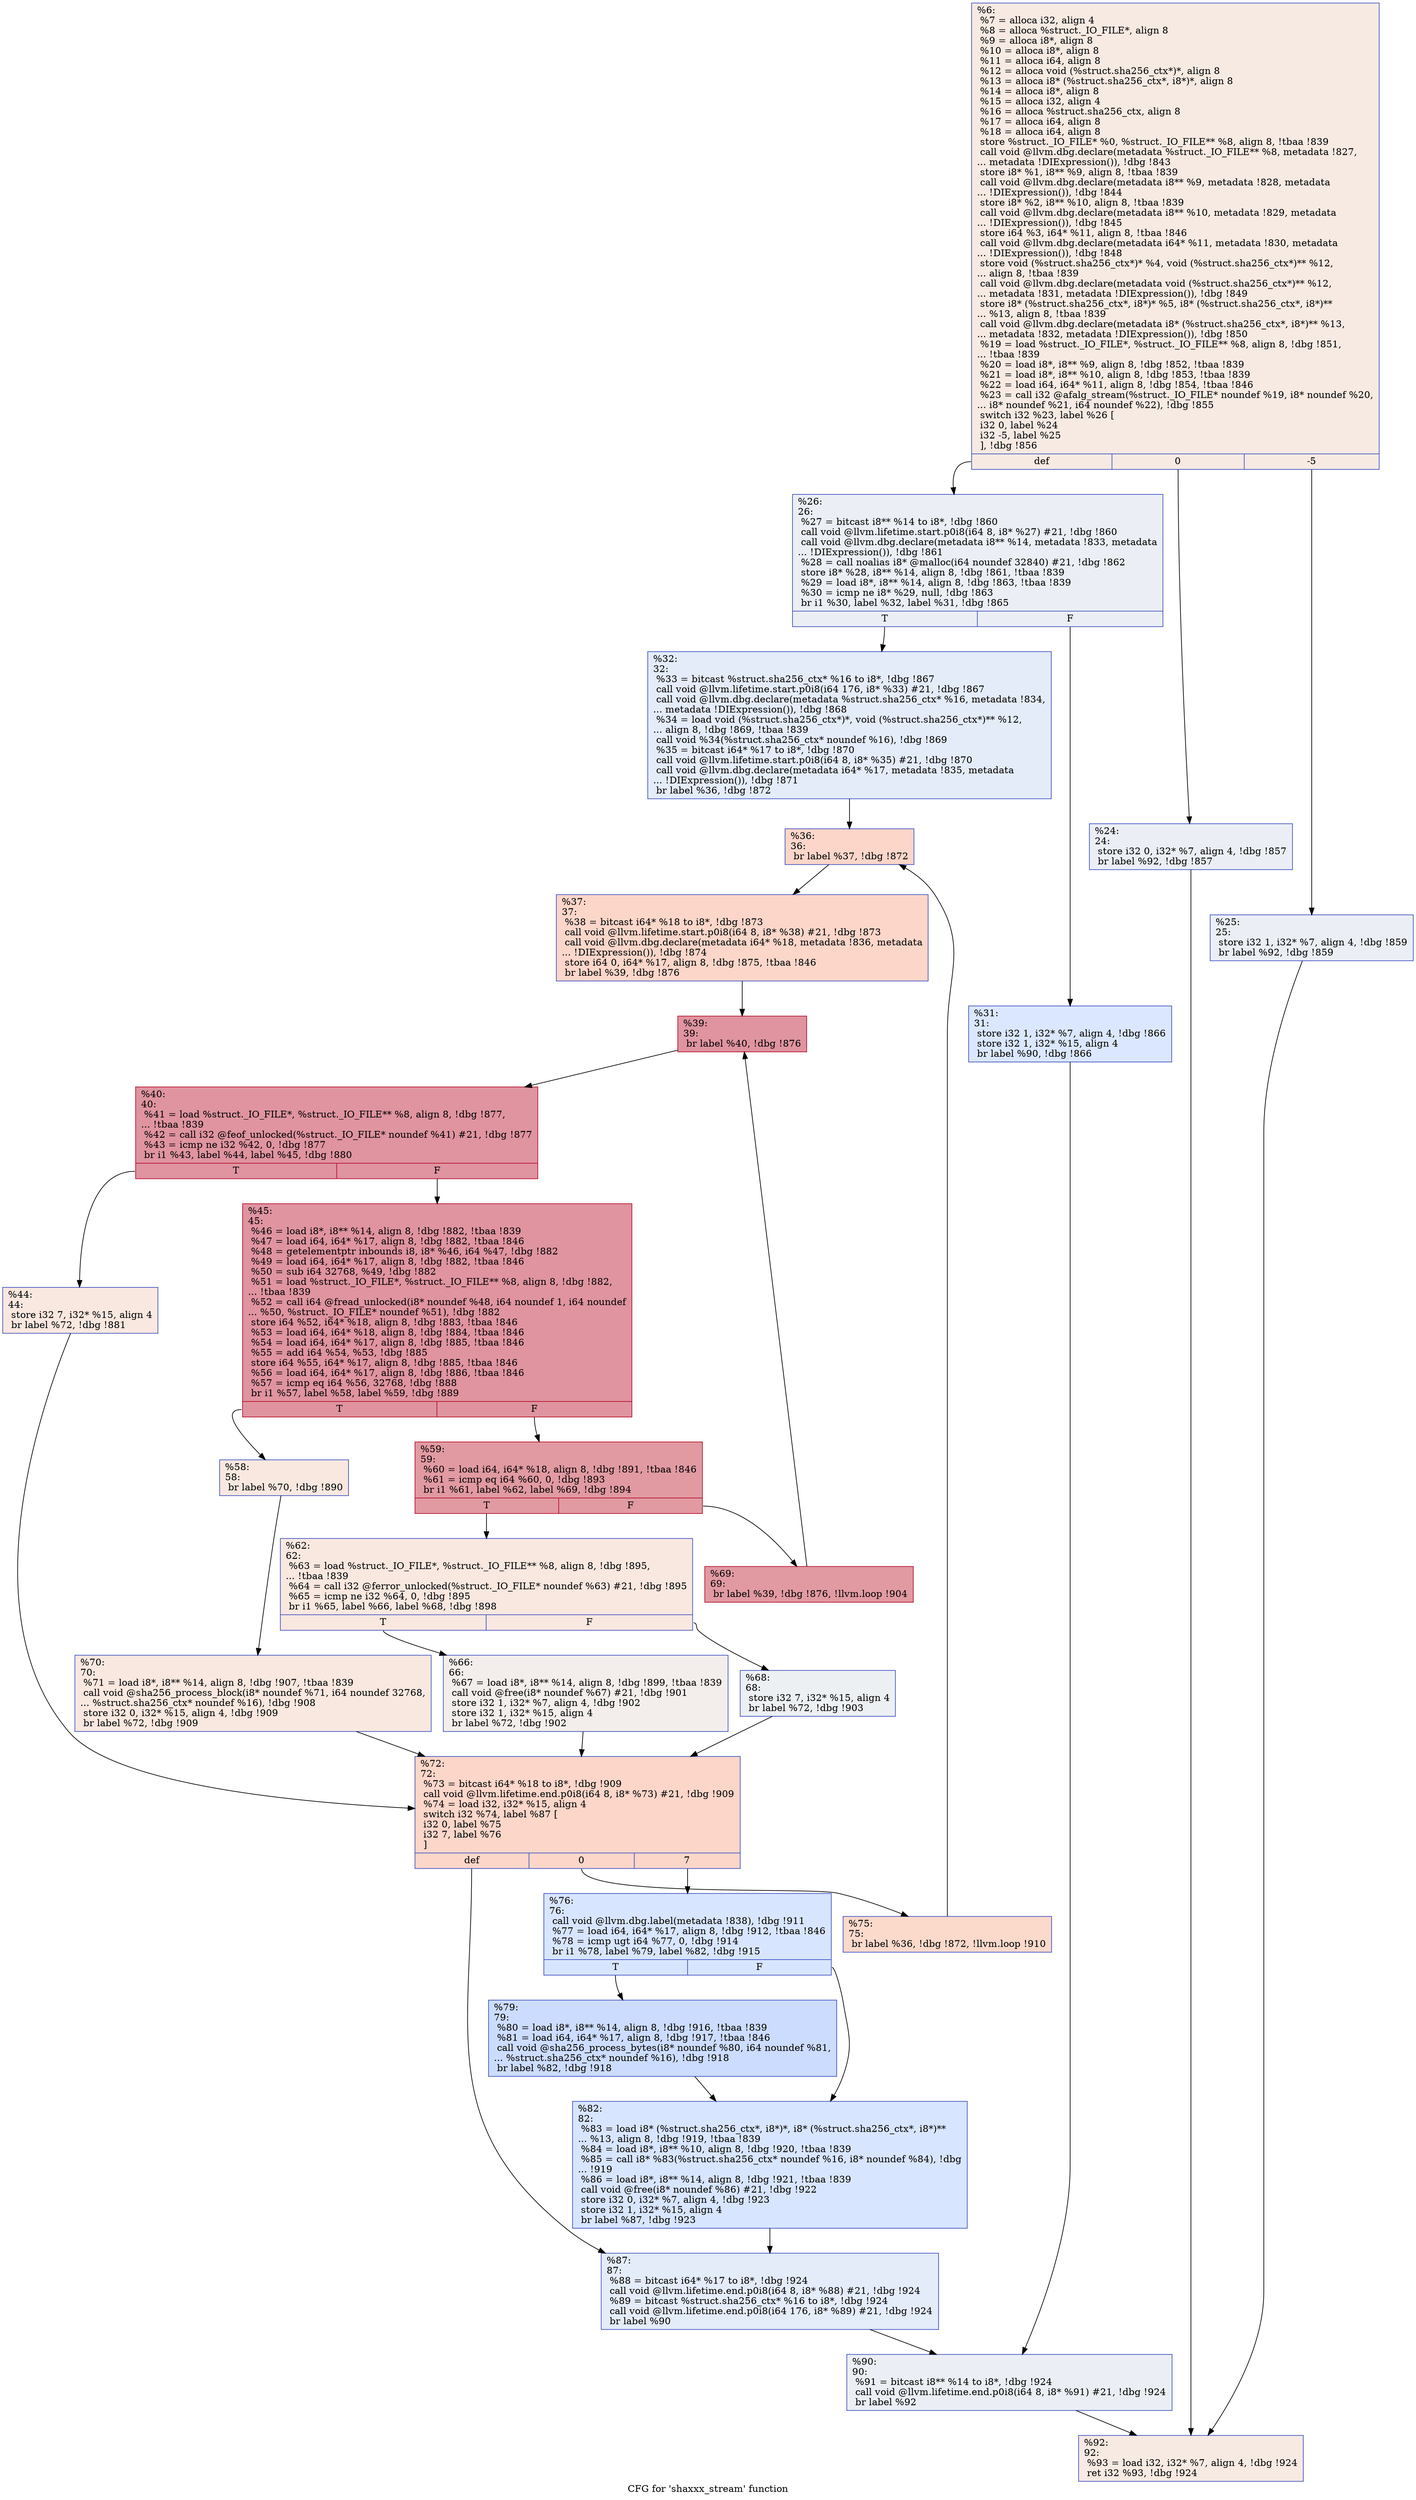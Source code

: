 digraph "CFG for 'shaxxx_stream' function" {
	label="CFG for 'shaxxx_stream' function";

	Node0xec1830 [shape=record,color="#3d50c3ff", style=filled, fillcolor="#eed0c070",label="{%6:\l  %7 = alloca i32, align 4\l  %8 = alloca %struct._IO_FILE*, align 8\l  %9 = alloca i8*, align 8\l  %10 = alloca i8*, align 8\l  %11 = alloca i64, align 8\l  %12 = alloca void (%struct.sha256_ctx*)*, align 8\l  %13 = alloca i8* (%struct.sha256_ctx*, i8*)*, align 8\l  %14 = alloca i8*, align 8\l  %15 = alloca i32, align 4\l  %16 = alloca %struct.sha256_ctx, align 8\l  %17 = alloca i64, align 8\l  %18 = alloca i64, align 8\l  store %struct._IO_FILE* %0, %struct._IO_FILE** %8, align 8, !tbaa !839\l  call void @llvm.dbg.declare(metadata %struct._IO_FILE** %8, metadata !827,\l... metadata !DIExpression()), !dbg !843\l  store i8* %1, i8** %9, align 8, !tbaa !839\l  call void @llvm.dbg.declare(metadata i8** %9, metadata !828, metadata\l... !DIExpression()), !dbg !844\l  store i8* %2, i8** %10, align 8, !tbaa !839\l  call void @llvm.dbg.declare(metadata i8** %10, metadata !829, metadata\l... !DIExpression()), !dbg !845\l  store i64 %3, i64* %11, align 8, !tbaa !846\l  call void @llvm.dbg.declare(metadata i64* %11, metadata !830, metadata\l... !DIExpression()), !dbg !848\l  store void (%struct.sha256_ctx*)* %4, void (%struct.sha256_ctx*)** %12,\l... align 8, !tbaa !839\l  call void @llvm.dbg.declare(metadata void (%struct.sha256_ctx*)** %12,\l... metadata !831, metadata !DIExpression()), !dbg !849\l  store i8* (%struct.sha256_ctx*, i8*)* %5, i8* (%struct.sha256_ctx*, i8*)**\l... %13, align 8, !tbaa !839\l  call void @llvm.dbg.declare(metadata i8* (%struct.sha256_ctx*, i8*)** %13,\l... metadata !832, metadata !DIExpression()), !dbg !850\l  %19 = load %struct._IO_FILE*, %struct._IO_FILE** %8, align 8, !dbg !851,\l... !tbaa !839\l  %20 = load i8*, i8** %9, align 8, !dbg !852, !tbaa !839\l  %21 = load i8*, i8** %10, align 8, !dbg !853, !tbaa !839\l  %22 = load i64, i64* %11, align 8, !dbg !854, !tbaa !846\l  %23 = call i32 @afalg_stream(%struct._IO_FILE* noundef %19, i8* noundef %20,\l... i8* noundef %21, i64 noundef %22), !dbg !855\l  switch i32 %23, label %26 [\l    i32 0, label %24\l    i32 -5, label %25\l  ], !dbg !856\l|{<s0>def|<s1>0|<s2>-5}}"];
	Node0xec1830:s0 -> Node0xec23b0;
	Node0xec1830:s1 -> Node0xec2310;
	Node0xec1830:s2 -> Node0xec2360;
	Node0xec2310 [shape=record,color="#3d50c3ff", style=filled, fillcolor="#d1dae970",label="{%24:\l24:                                               \l  store i32 0, i32* %7, align 4, !dbg !857\l  br label %92, !dbg !857\l}"];
	Node0xec2310 -> Node0xec2ae0;
	Node0xec2360 [shape=record,color="#3d50c3ff", style=filled, fillcolor="#d1dae970",label="{%25:\l25:                                               \l  store i32 1, i32* %7, align 4, !dbg !859\l  br label %92, !dbg !859\l}"];
	Node0xec2360 -> Node0xec2ae0;
	Node0xec23b0 [shape=record,color="#3d50c3ff", style=filled, fillcolor="#d1dae970",label="{%26:\l26:                                               \l  %27 = bitcast i8** %14 to i8*, !dbg !860\l  call void @llvm.lifetime.start.p0i8(i64 8, i8* %27) #21, !dbg !860\l  call void @llvm.dbg.declare(metadata i8** %14, metadata !833, metadata\l... !DIExpression()), !dbg !861\l  %28 = call noalias i8* @malloc(i64 noundef 32840) #21, !dbg !862\l  store i8* %28, i8** %14, align 8, !dbg !861, !tbaa !839\l  %29 = load i8*, i8** %14, align 8, !dbg !863, !tbaa !839\l  %30 = icmp ne i8* %29, null, !dbg !863\l  br i1 %30, label %32, label %31, !dbg !865\l|{<s0>T|<s1>F}}"];
	Node0xec23b0:s0 -> Node0xec2450;
	Node0xec23b0:s1 -> Node0xec2400;
	Node0xec2400 [shape=record,color="#3d50c3ff", style=filled, fillcolor="#aec9fc70",label="{%31:\l31:                                               \l  store i32 1, i32* %7, align 4, !dbg !866\l  store i32 1, i32* %15, align 4\l  br label %90, !dbg !866\l}"];
	Node0xec2400 -> Node0xec2a90;
	Node0xec2450 [shape=record,color="#3d50c3ff", style=filled, fillcolor="#c1d4f470",label="{%32:\l32:                                               \l  %33 = bitcast %struct.sha256_ctx* %16 to i8*, !dbg !867\l  call void @llvm.lifetime.start.p0i8(i64 176, i8* %33) #21, !dbg !867\l  call void @llvm.dbg.declare(metadata %struct.sha256_ctx* %16, metadata !834,\l... metadata !DIExpression()), !dbg !868\l  %34 = load void (%struct.sha256_ctx*)*, void (%struct.sha256_ctx*)** %12,\l... align 8, !dbg !869, !tbaa !839\l  call void %34(%struct.sha256_ctx* noundef %16), !dbg !869\l  %35 = bitcast i64* %17 to i8*, !dbg !870\l  call void @llvm.lifetime.start.p0i8(i64 8, i8* %35) #21, !dbg !870\l  call void @llvm.dbg.declare(metadata i64* %17, metadata !835, metadata\l... !DIExpression()), !dbg !871\l  br label %36, !dbg !872\l}"];
	Node0xec2450 -> Node0xec24a0;
	Node0xec24a0 [shape=record,color="#3d50c3ff", style=filled, fillcolor="#f6a38570",label="{%36:\l36:                                               \l  br label %37, !dbg !872\l}"];
	Node0xec24a0 -> Node0xec24f0;
	Node0xec24f0 [shape=record,color="#3d50c3ff", style=filled, fillcolor="#f6a38570",label="{%37:\l37:                                               \l  %38 = bitcast i64* %18 to i8*, !dbg !873\l  call void @llvm.lifetime.start.p0i8(i64 8, i8* %38) #21, !dbg !873\l  call void @llvm.dbg.declare(metadata i64* %18, metadata !836, metadata\l... !DIExpression()), !dbg !874\l  store i64 0, i64* %17, align 8, !dbg !875, !tbaa !846\l  br label %39, !dbg !876\l}"];
	Node0xec24f0 -> Node0xec2540;
	Node0xec2540 [shape=record,color="#b70d28ff", style=filled, fillcolor="#b70d2870",label="{%39:\l39:                                               \l  br label %40, !dbg !876\l}"];
	Node0xec2540 -> Node0xec2590;
	Node0xec2590 [shape=record,color="#b70d28ff", style=filled, fillcolor="#b70d2870",label="{%40:\l40:                                               \l  %41 = load %struct._IO_FILE*, %struct._IO_FILE** %8, align 8, !dbg !877,\l... !tbaa !839\l  %42 = call i32 @feof_unlocked(%struct._IO_FILE* noundef %41) #21, !dbg !877\l  %43 = icmp ne i32 %42, 0, !dbg !877\l  br i1 %43, label %44, label %45, !dbg !880\l|{<s0>T|<s1>F}}"];
	Node0xec2590:s0 -> Node0xec25e0;
	Node0xec2590:s1 -> Node0xec2630;
	Node0xec25e0 [shape=record,color="#3d50c3ff", style=filled, fillcolor="#f1ccb870",label="{%44:\l44:                                               \l  store i32 7, i32* %15, align 4\l  br label %72, !dbg !881\l}"];
	Node0xec25e0 -> Node0xec28b0;
	Node0xec2630 [shape=record,color="#b70d28ff", style=filled, fillcolor="#b70d2870",label="{%45:\l45:                                               \l  %46 = load i8*, i8** %14, align 8, !dbg !882, !tbaa !839\l  %47 = load i64, i64* %17, align 8, !dbg !882, !tbaa !846\l  %48 = getelementptr inbounds i8, i8* %46, i64 %47, !dbg !882\l  %49 = load i64, i64* %17, align 8, !dbg !882, !tbaa !846\l  %50 = sub i64 32768, %49, !dbg !882\l  %51 = load %struct._IO_FILE*, %struct._IO_FILE** %8, align 8, !dbg !882,\l... !tbaa !839\l  %52 = call i64 @fread_unlocked(i8* noundef %48, i64 noundef 1, i64 noundef\l... %50, %struct._IO_FILE* noundef %51), !dbg !882\l  store i64 %52, i64* %18, align 8, !dbg !883, !tbaa !846\l  %53 = load i64, i64* %18, align 8, !dbg !884, !tbaa !846\l  %54 = load i64, i64* %17, align 8, !dbg !885, !tbaa !846\l  %55 = add i64 %54, %53, !dbg !885\l  store i64 %55, i64* %17, align 8, !dbg !885, !tbaa !846\l  %56 = load i64, i64* %17, align 8, !dbg !886, !tbaa !846\l  %57 = icmp eq i64 %56, 32768, !dbg !888\l  br i1 %57, label %58, label %59, !dbg !889\l|{<s0>T|<s1>F}}"];
	Node0xec2630:s0 -> Node0xec2680;
	Node0xec2630:s1 -> Node0xec26d0;
	Node0xec2680 [shape=record,color="#3d50c3ff", style=filled, fillcolor="#f1ccb870",label="{%58:\l58:                                               \l  br label %70, !dbg !890\l}"];
	Node0xec2680 -> Node0xec2860;
	Node0xec26d0 [shape=record,color="#b70d28ff", style=filled, fillcolor="#bb1b2c70",label="{%59:\l59:                                               \l  %60 = load i64, i64* %18, align 8, !dbg !891, !tbaa !846\l  %61 = icmp eq i64 %60, 0, !dbg !893\l  br i1 %61, label %62, label %69, !dbg !894\l|{<s0>T|<s1>F}}"];
	Node0xec26d0:s0 -> Node0xec2720;
	Node0xec26d0:s1 -> Node0xec2810;
	Node0xec2720 [shape=record,color="#3d50c3ff", style=filled, fillcolor="#f1ccb870",label="{%62:\l62:                                               \l  %63 = load %struct._IO_FILE*, %struct._IO_FILE** %8, align 8, !dbg !895,\l... !tbaa !839\l  %64 = call i32 @ferror_unlocked(%struct._IO_FILE* noundef %63) #21, !dbg !895\l  %65 = icmp ne i32 %64, 0, !dbg !895\l  br i1 %65, label %66, label %68, !dbg !898\l|{<s0>T|<s1>F}}"];
	Node0xec2720:s0 -> Node0xec2770;
	Node0xec2720:s1 -> Node0xec27c0;
	Node0xec2770 [shape=record,color="#3d50c3ff", style=filled, fillcolor="#e5d8d170",label="{%66:\l66:                                               \l  %67 = load i8*, i8** %14, align 8, !dbg !899, !tbaa !839\l  call void @free(i8* noundef %67) #21, !dbg !901\l  store i32 1, i32* %7, align 4, !dbg !902\l  store i32 1, i32* %15, align 4\l  br label %72, !dbg !902\l}"];
	Node0xec2770 -> Node0xec28b0;
	Node0xec27c0 [shape=record,color="#3d50c3ff", style=filled, fillcolor="#d6dce470",label="{%68:\l68:                                               \l  store i32 7, i32* %15, align 4\l  br label %72, !dbg !903\l}"];
	Node0xec27c0 -> Node0xec28b0;
	Node0xec2810 [shape=record,color="#b70d28ff", style=filled, fillcolor="#bb1b2c70",label="{%69:\l69:                                               \l  br label %39, !dbg !876, !llvm.loop !904\l}"];
	Node0xec2810 -> Node0xec2540;
	Node0xec2860 [shape=record,color="#3d50c3ff", style=filled, fillcolor="#f1ccb870",label="{%70:\l70:                                               \l  %71 = load i8*, i8** %14, align 8, !dbg !907, !tbaa !839\l  call void @sha256_process_block(i8* noundef %71, i64 noundef 32768,\l... %struct.sha256_ctx* noundef %16), !dbg !908\l  store i32 0, i32* %15, align 4, !dbg !909\l  br label %72, !dbg !909\l}"];
	Node0xec2860 -> Node0xec28b0;
	Node0xec28b0 [shape=record,color="#3d50c3ff", style=filled, fillcolor="#f6a38570",label="{%72:\l72:                                               \l  %73 = bitcast i64* %18 to i8*, !dbg !909\l  call void @llvm.lifetime.end.p0i8(i64 8, i8* %73) #21, !dbg !909\l  %74 = load i32, i32* %15, align 4\l  switch i32 %74, label %87 [\l    i32 0, label %75\l    i32 7, label %76\l  ]\l|{<s0>def|<s1>0|<s2>7}}"];
	Node0xec28b0:s0 -> Node0xec2a40;
	Node0xec28b0:s1 -> Node0xec2900;
	Node0xec28b0:s2 -> Node0xec2950;
	Node0xec2900 [shape=record,color="#3d50c3ff", style=filled, fillcolor="#f7a88970",label="{%75:\l75:                                               \l  br label %36, !dbg !872, !llvm.loop !910\l}"];
	Node0xec2900 -> Node0xec24a0;
	Node0xec2950 [shape=record,color="#3d50c3ff", style=filled, fillcolor="#a7c5fe70",label="{%76:\l76:                                               \l  call void @llvm.dbg.label(metadata !838), !dbg !911\l  %77 = load i64, i64* %17, align 8, !dbg !912, !tbaa !846\l  %78 = icmp ugt i64 %77, 0, !dbg !914\l  br i1 %78, label %79, label %82, !dbg !915\l|{<s0>T|<s1>F}}"];
	Node0xec2950:s0 -> Node0xec29a0;
	Node0xec2950:s1 -> Node0xec29f0;
	Node0xec29a0 [shape=record,color="#3d50c3ff", style=filled, fillcolor="#8caffe70",label="{%79:\l79:                                               \l  %80 = load i8*, i8** %14, align 8, !dbg !916, !tbaa !839\l  %81 = load i64, i64* %17, align 8, !dbg !917, !tbaa !846\l  call void @sha256_process_bytes(i8* noundef %80, i64 noundef %81,\l... %struct.sha256_ctx* noundef %16), !dbg !918\l  br label %82, !dbg !918\l}"];
	Node0xec29a0 -> Node0xec29f0;
	Node0xec29f0 [shape=record,color="#3d50c3ff", style=filled, fillcolor="#a7c5fe70",label="{%82:\l82:                                               \l  %83 = load i8* (%struct.sha256_ctx*, i8*)*, i8* (%struct.sha256_ctx*, i8*)**\l... %13, align 8, !dbg !919, !tbaa !839\l  %84 = load i8*, i8** %10, align 8, !dbg !920, !tbaa !839\l  %85 = call i8* %83(%struct.sha256_ctx* noundef %16, i8* noundef %84), !dbg\l... !919\l  %86 = load i8*, i8** %14, align 8, !dbg !921, !tbaa !839\l  call void @free(i8* noundef %86) #21, !dbg !922\l  store i32 0, i32* %7, align 4, !dbg !923\l  store i32 1, i32* %15, align 4\l  br label %87, !dbg !923\l}"];
	Node0xec29f0 -> Node0xec2a40;
	Node0xec2a40 [shape=record,color="#3d50c3ff", style=filled, fillcolor="#c1d4f470",label="{%87:\l87:                                               \l  %88 = bitcast i64* %17 to i8*, !dbg !924\l  call void @llvm.lifetime.end.p0i8(i64 8, i8* %88) #21, !dbg !924\l  %89 = bitcast %struct.sha256_ctx* %16 to i8*, !dbg !924\l  call void @llvm.lifetime.end.p0i8(i64 176, i8* %89) #21, !dbg !924\l  br label %90\l}"];
	Node0xec2a40 -> Node0xec2a90;
	Node0xec2a90 [shape=record,color="#3d50c3ff", style=filled, fillcolor="#d1dae970",label="{%90:\l90:                                               \l  %91 = bitcast i8** %14 to i8*, !dbg !924\l  call void @llvm.lifetime.end.p0i8(i64 8, i8* %91) #21, !dbg !924\l  br label %92\l}"];
	Node0xec2a90 -> Node0xec2ae0;
	Node0xec2ae0 [shape=record,color="#3d50c3ff", style=filled, fillcolor="#eed0c070",label="{%92:\l92:                                               \l  %93 = load i32, i32* %7, align 4, !dbg !924\l  ret i32 %93, !dbg !924\l}"];
}
